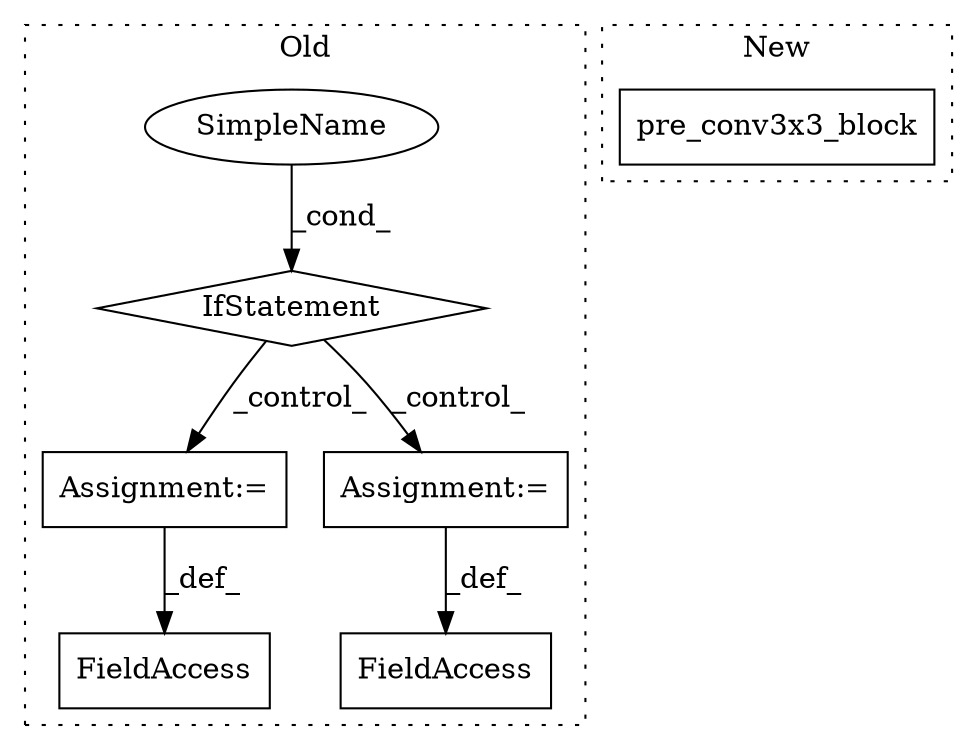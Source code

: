 digraph G {
subgraph cluster0 {
1 [label="IfStatement" a="25" s="11271,11312" l="4,2" shape="diamond"];
3 [label="SimpleName" a="42" s="" l="" shape="ellipse"];
4 [label="Assignment:=" a="7" s="11537" l="1" shape="box"];
5 [label="FieldAccess" a="22" s="11518" l="19" shape="box"];
6 [label="Assignment:=" a="7" s="11473" l="1" shape="box"];
7 [label="FieldAccess" a="22" s="11460" l="13" shape="box"];
label = "Old";
style="dotted";
}
subgraph cluster1 {
2 [label="pre_conv3x3_block" a="32" s="9719,9769" l="18,1" shape="box"];
label = "New";
style="dotted";
}
1 -> 4 [label="_control_"];
1 -> 6 [label="_control_"];
3 -> 1 [label="_cond_"];
4 -> 5 [label="_def_"];
6 -> 7 [label="_def_"];
}